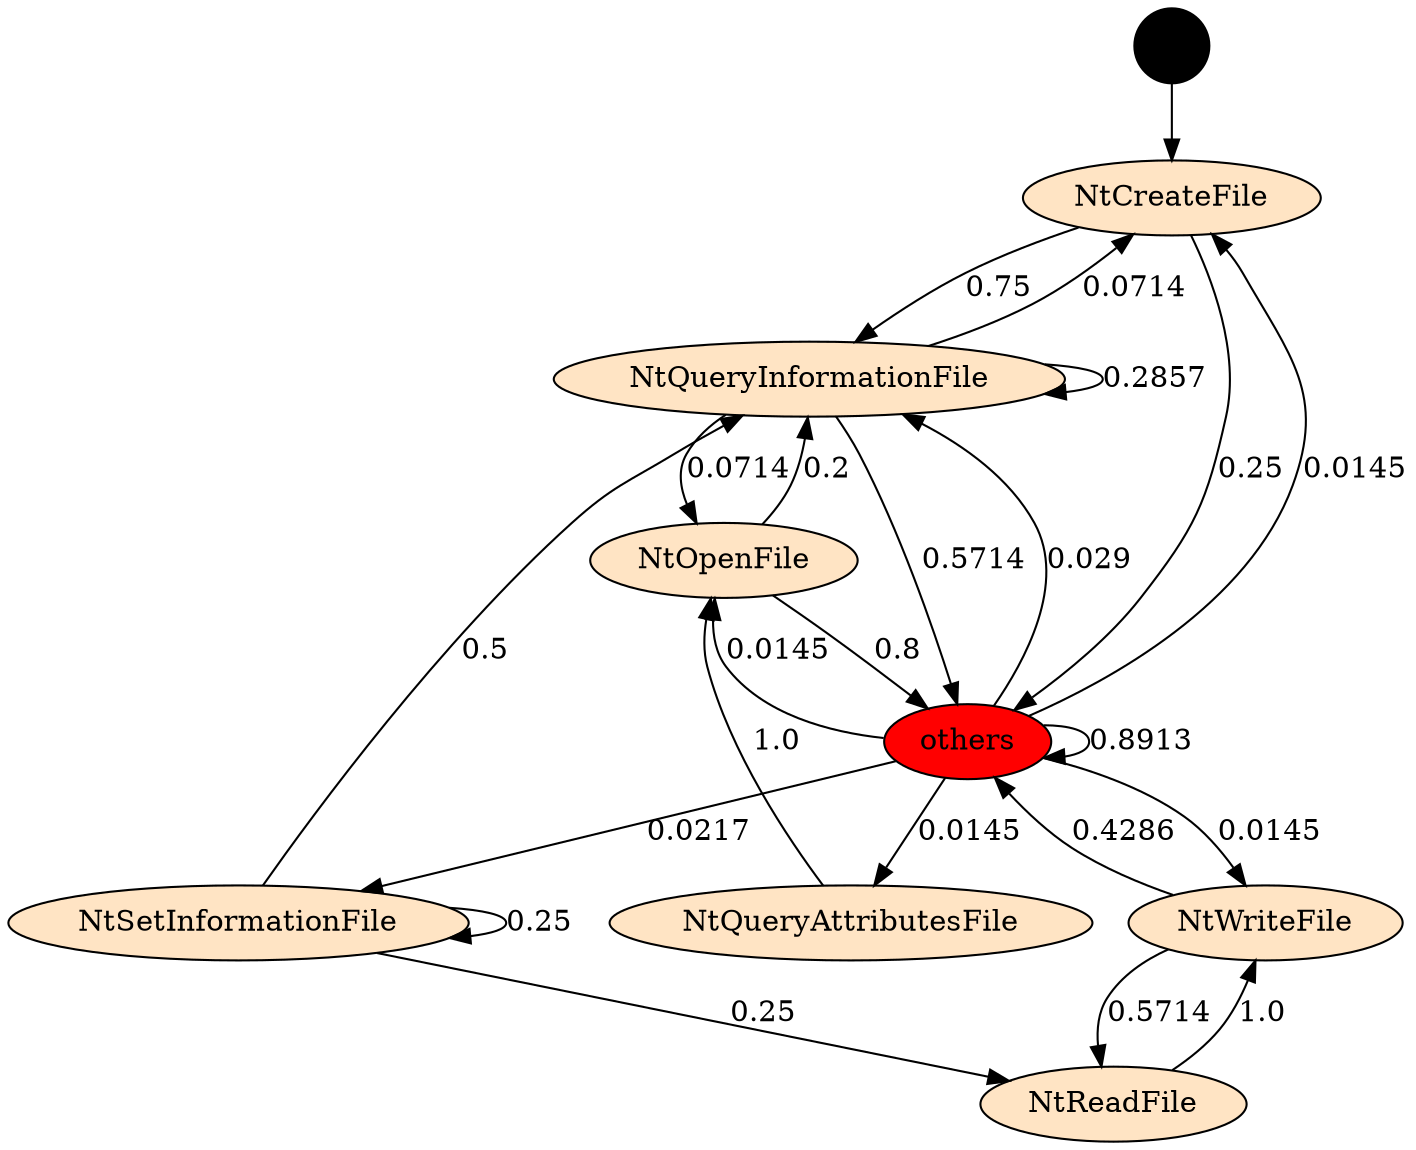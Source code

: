 digraph "./API_PER_CATEGORY/CopyFile2.exe_4364_Files and I_O (Local file system)_API_per_Category_Transition_Matrix" {
	NtCreateFile [label=NtCreateFile fillcolor=bisque style=filled]
	NtQueryInformationFile [label=NtQueryInformationFile fillcolor=bisque style=filled]
	NtCreateFile -> NtQueryInformationFile [label=0.75]
	Start [label="" fillcolor=black fontcolor=white shape=circle style=filled]
	Start -> NtCreateFile
	NtCreateFile [label=NtCreateFile fillcolor=bisque style=filled]
	others [label=others fillcolor=red style=filled]
	NtCreateFile -> others [label=0.25]
	NtQueryInformationFile [label=NtQueryInformationFile fillcolor=bisque style=filled]
	NtCreateFile [label=NtCreateFile fillcolor=bisque style=filled]
	NtQueryInformationFile -> NtCreateFile [label=0.0714]
	NtQueryInformationFile [label=NtQueryInformationFile fillcolor=bisque style=filled]
	NtQueryInformationFile [label=NtQueryInformationFile fillcolor=bisque style=filled]
	NtQueryInformationFile -> NtQueryInformationFile [label=0.2857]
	NtQueryInformationFile [label=NtQueryInformationFile fillcolor=bisque style=filled]
	others [label=others fillcolor=red style=filled]
	NtQueryInformationFile -> others [label=0.5714]
	NtQueryInformationFile [label=NtQueryInformationFile fillcolor=bisque style=filled]
	NtOpenFile [label=NtOpenFile fillcolor=bisque style=filled]
	NtQueryInformationFile -> NtOpenFile [label=0.0714]
	others [label=others fillcolor=red style=filled]
	NtCreateFile [label=NtCreateFile fillcolor=bisque style=filled]
	others -> NtCreateFile [label=0.0145]
	others [label=others fillcolor=red style=filled]
	NtQueryInformationFile [label=NtQueryInformationFile fillcolor=bisque style=filled]
	others -> NtQueryInformationFile [label=0.029]
	others [label=others fillcolor=red style=filled]
	others [label=others fillcolor=red style=filled]
	others -> others [label=0.8913]
	others [label=others fillcolor=red style=filled]
	NtQueryAttributesFile [label=NtQueryAttributesFile fillcolor=bisque style=filled]
	others -> NtQueryAttributesFile [label=0.0145]
	others [label=others fillcolor=red style=filled]
	NtOpenFile [label=NtOpenFile fillcolor=bisque style=filled]
	others -> NtOpenFile [label=0.0145]
	others [label=others fillcolor=red style=filled]
	NtSetInformationFile [label=NtSetInformationFile fillcolor=bisque style=filled]
	others -> NtSetInformationFile [label=0.0217]
	others [label=others fillcolor=red style=filled]
	NtWriteFile [label=NtWriteFile fillcolor=bisque style=filled]
	others -> NtWriteFile [label=0.0145]
	NtQueryAttributesFile [label=NtQueryAttributesFile fillcolor=bisque style=filled]
	NtOpenFile [label=NtOpenFile fillcolor=bisque style=filled]
	NtQueryAttributesFile -> NtOpenFile [label=1.0]
	NtOpenFile [label=NtOpenFile fillcolor=bisque style=filled]
	NtQueryInformationFile [label=NtQueryInformationFile fillcolor=bisque style=filled]
	NtOpenFile -> NtQueryInformationFile [label=0.2]
	NtOpenFile [label=NtOpenFile fillcolor=bisque style=filled]
	others [label=others fillcolor=red style=filled]
	NtOpenFile -> others [label=0.8]
	NtSetInformationFile [label=NtSetInformationFile fillcolor=bisque style=filled]
	NtQueryInformationFile [label=NtQueryInformationFile fillcolor=bisque style=filled]
	NtSetInformationFile -> NtQueryInformationFile [label=0.5]
	NtSetInformationFile [label=NtSetInformationFile fillcolor=bisque style=filled]
	NtSetInformationFile [label=NtSetInformationFile fillcolor=bisque style=filled]
	NtSetInformationFile -> NtSetInformationFile [label=0.25]
	NtSetInformationFile [label=NtSetInformationFile fillcolor=bisque style=filled]
	NtReadFile [label=NtReadFile fillcolor=bisque style=filled]
	NtSetInformationFile -> NtReadFile [label=0.25]
	NtReadFile [label=NtReadFile fillcolor=bisque style=filled]
	NtWriteFile [label=NtWriteFile fillcolor=bisque style=filled]
	NtReadFile -> NtWriteFile [label=1.0]
	NtWriteFile [label=NtWriteFile fillcolor=bisque style=filled]
	others [label=others fillcolor=red style=filled]
	NtWriteFile -> others [label=0.4286]
	NtWriteFile [label=NtWriteFile fillcolor=bisque style=filled]
	NtReadFile [label=NtReadFile fillcolor=bisque style=filled]
	NtWriteFile -> NtReadFile [label=0.5714]
}

